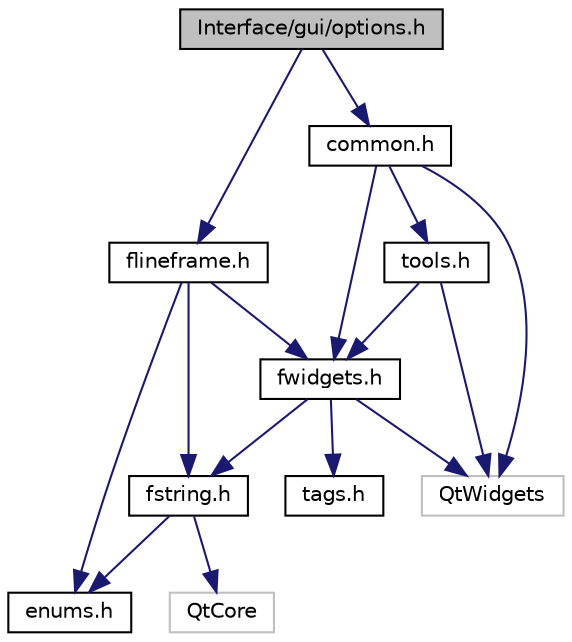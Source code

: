 digraph "Interface/gui/options.h"
{
 // INTERACTIVE_SVG=YES
  edge [fontname="Helvetica",fontsize="10",labelfontname="Helvetica",labelfontsize="10"];
  node [fontname="Helvetica",fontsize="10",shape=record];
  Node0 [label="Interface/gui/options.h",height=0.2,width=0.4,color="black", fillcolor="grey75", style="filled", fontcolor="black"];
  Node0 -> Node1 [color="midnightblue",fontsize="10",style="solid",fontname="Helvetica"];
  Node1 [label="flineframe.h",height=0.2,width=0.4,color="black", fillcolor="white", style="filled",URL="$flineframe_8h.html",tooltip="Ce fichier contient la classe FLineFrame, dérivée fonctionnelle de FLineEdit. "];
  Node1 -> Node2 [color="midnightblue",fontsize="10",style="solid",fontname="Helvetica"];
  Node2 [label="fwidgets.h",height=0.2,width=0.4,color="black", fillcolor="white", style="filled",URL="$fwidgets_8h.html"];
  Node2 -> Node3 [color="midnightblue",fontsize="10",style="solid",fontname="Helvetica"];
  Node3 [label="QtWidgets",height=0.2,width=0.4,color="grey75", fillcolor="white", style="filled"];
  Node2 -> Node4 [color="midnightblue",fontsize="10",style="solid",fontname="Helvetica"];
  Node4 [label="fstring.h",height=0.2,width=0.4,color="black", fillcolor="white", style="filled",URL="$fstring_8h.html"];
  Node4 -> Node5 [color="midnightblue",fontsize="10",style="solid",fontname="Helvetica"];
  Node5 [label="QtCore",height=0.2,width=0.4,color="grey75", fillcolor="white", style="filled"];
  Node4 -> Node6 [color="midnightblue",fontsize="10",style="solid",fontname="Helvetica"];
  Node6 [label="enums.h",height=0.2,width=0.4,color="black", fillcolor="white", style="filled",URL="$enums_8h.html",tooltip="Enumérations et constantes permettant de paramétrer les fwidgets. "];
  Node2 -> Node7 [color="midnightblue",fontsize="10",style="solid",fontname="Helvetica"];
  Node7 [label="tags.h",height=0.2,width=0.4,color="black", fillcolor="white", style="filled",URL="$tags_8h.html"];
  Node1 -> Node4 [color="midnightblue",fontsize="10",style="solid",fontname="Helvetica"];
  Node1 -> Node6 [color="midnightblue",fontsize="10",style="solid",fontname="Helvetica"];
  Node0 -> Node8 [color="midnightblue",fontsize="10",style="solid",fontname="Helvetica"];
  Node8 [label="common.h",height=0.2,width=0.4,color="black", fillcolor="white", style="filled",URL="$common_8h.html",tooltip="Code de la classe common, qui regroupe des utilitaires communs à l&#39;interface graphique MainWindow..."];
  Node8 -> Node3 [color="midnightblue",fontsize="10",style="solid",fontname="Helvetica"];
  Node8 -> Node2 [color="midnightblue",fontsize="10",style="solid",fontname="Helvetica"];
  Node8 -> Node9 [color="midnightblue",fontsize="10",style="solid",fontname="Helvetica"];
  Node9 [label="tools.h",height=0.2,width=0.4,color="black", fillcolor="white", style="filled",URL="$tools_8h.html"];
  Node9 -> Node3 [color="midnightblue",fontsize="10",style="solid",fontname="Helvetica"];
  Node9 -> Node2 [color="midnightblue",fontsize="10",style="solid",fontname="Helvetica"];
}
